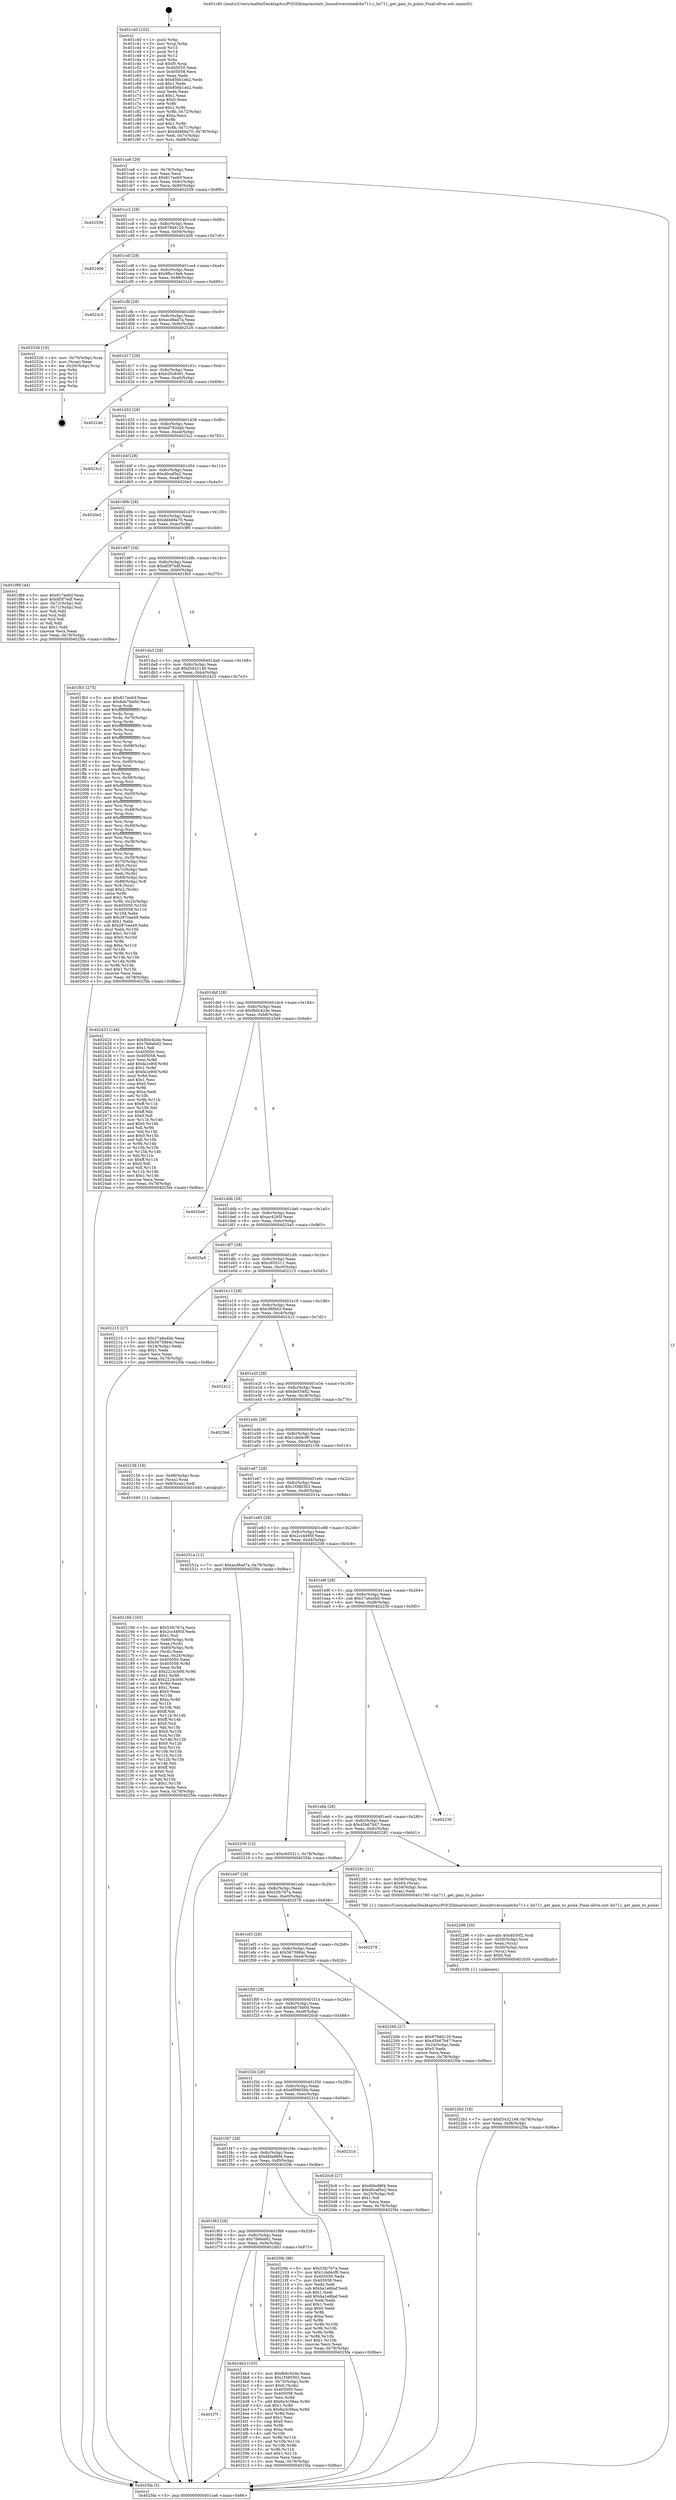 digraph "0x401c40" {
  label = "0x401c40 (/mnt/c/Users/mathe/Desktop/tcc/POCII/binaries/extr_linuxdriversiioadchx711.c_hx711_get_gain_to_pulse_Final-ollvm.out::main(0))"
  labelloc = "t"
  node[shape=record]

  Entry [label="",width=0.3,height=0.3,shape=circle,fillcolor=black,style=filled]
  "0x401ca6" [label="{
     0x401ca6 [29]\l
     | [instrs]\l
     &nbsp;&nbsp;0x401ca6 \<+3\>: mov -0x78(%rbp),%eax\l
     &nbsp;&nbsp;0x401ca9 \<+2\>: mov %eax,%ecx\l
     &nbsp;&nbsp;0x401cab \<+6\>: sub $0x817eefcf,%ecx\l
     &nbsp;&nbsp;0x401cb1 \<+6\>: mov %eax,-0x8c(%rbp)\l
     &nbsp;&nbsp;0x401cb7 \<+6\>: mov %ecx,-0x90(%rbp)\l
     &nbsp;&nbsp;0x401cbd \<+6\>: je 0000000000402539 \<main+0x8f9\>\l
  }"]
  "0x402539" [label="{
     0x402539\l
  }", style=dashed]
  "0x401cc3" [label="{
     0x401cc3 [28]\l
     | [instrs]\l
     &nbsp;&nbsp;0x401cc3 \<+5\>: jmp 0000000000401cc8 \<main+0x88\>\l
     &nbsp;&nbsp;0x401cc8 \<+6\>: mov -0x8c(%rbp),%eax\l
     &nbsp;&nbsp;0x401cce \<+5\>: sub $0x979dd120,%eax\l
     &nbsp;&nbsp;0x401cd3 \<+6\>: mov %eax,-0x94(%rbp)\l
     &nbsp;&nbsp;0x401cd9 \<+6\>: je 0000000000402406 \<main+0x7c6\>\l
  }"]
  Exit [label="",width=0.3,height=0.3,shape=circle,fillcolor=black,style=filled,peripheries=2]
  "0x402406" [label="{
     0x402406\l
  }", style=dashed]
  "0x401cdf" [label="{
     0x401cdf [28]\l
     | [instrs]\l
     &nbsp;&nbsp;0x401cdf \<+5\>: jmp 0000000000401ce4 \<main+0xa4\>\l
     &nbsp;&nbsp;0x401ce4 \<+6\>: mov -0x8c(%rbp),%eax\l
     &nbsp;&nbsp;0x401cea \<+5\>: sub $0x9fbc19e6,%eax\l
     &nbsp;&nbsp;0x401cef \<+6\>: mov %eax,-0x98(%rbp)\l
     &nbsp;&nbsp;0x401cf5 \<+6\>: je 00000000004022c5 \<main+0x685\>\l
  }"]
  "0x401f7f" [label="{
     0x401f7f\l
  }", style=dashed]
  "0x4022c5" [label="{
     0x4022c5\l
  }", style=dashed]
  "0x401cfb" [label="{
     0x401cfb [28]\l
     | [instrs]\l
     &nbsp;&nbsp;0x401cfb \<+5\>: jmp 0000000000401d00 \<main+0xc0\>\l
     &nbsp;&nbsp;0x401d00 \<+6\>: mov -0x8c(%rbp),%eax\l
     &nbsp;&nbsp;0x401d06 \<+5\>: sub $0xacd8ad7a,%eax\l
     &nbsp;&nbsp;0x401d0b \<+6\>: mov %eax,-0x9c(%rbp)\l
     &nbsp;&nbsp;0x401d11 \<+6\>: je 0000000000402526 \<main+0x8e6\>\l
  }"]
  "0x4024b3" [label="{
     0x4024b3 [103]\l
     | [instrs]\l
     &nbsp;&nbsp;0x4024b3 \<+5\>: mov $0xfb0c42de,%eax\l
     &nbsp;&nbsp;0x4024b8 \<+5\>: mov $0x1f380302,%ecx\l
     &nbsp;&nbsp;0x4024bd \<+4\>: mov -0x70(%rbp),%rdx\l
     &nbsp;&nbsp;0x4024c1 \<+6\>: movl $0x0,(%rdx)\l
     &nbsp;&nbsp;0x4024c7 \<+7\>: mov 0x405050,%esi\l
     &nbsp;&nbsp;0x4024ce \<+7\>: mov 0x405058,%edi\l
     &nbsp;&nbsp;0x4024d5 \<+3\>: mov %esi,%r8d\l
     &nbsp;&nbsp;0x4024d8 \<+7\>: add $0x6a3c58aa,%r8d\l
     &nbsp;&nbsp;0x4024df \<+4\>: sub $0x1,%r8d\l
     &nbsp;&nbsp;0x4024e3 \<+7\>: sub $0x6a3c58aa,%r8d\l
     &nbsp;&nbsp;0x4024ea \<+4\>: imul %r8d,%esi\l
     &nbsp;&nbsp;0x4024ee \<+3\>: and $0x1,%esi\l
     &nbsp;&nbsp;0x4024f1 \<+3\>: cmp $0x0,%esi\l
     &nbsp;&nbsp;0x4024f4 \<+4\>: sete %r9b\l
     &nbsp;&nbsp;0x4024f8 \<+3\>: cmp $0xa,%edi\l
     &nbsp;&nbsp;0x4024fb \<+4\>: setl %r10b\l
     &nbsp;&nbsp;0x4024ff \<+3\>: mov %r9b,%r11b\l
     &nbsp;&nbsp;0x402502 \<+3\>: and %r10b,%r11b\l
     &nbsp;&nbsp;0x402505 \<+3\>: xor %r10b,%r9b\l
     &nbsp;&nbsp;0x402508 \<+3\>: or %r9b,%r11b\l
     &nbsp;&nbsp;0x40250b \<+4\>: test $0x1,%r11b\l
     &nbsp;&nbsp;0x40250f \<+3\>: cmovne %ecx,%eax\l
     &nbsp;&nbsp;0x402512 \<+3\>: mov %eax,-0x78(%rbp)\l
     &nbsp;&nbsp;0x402515 \<+5\>: jmp 00000000004025fa \<main+0x9ba\>\l
  }"]
  "0x402526" [label="{
     0x402526 [19]\l
     | [instrs]\l
     &nbsp;&nbsp;0x402526 \<+4\>: mov -0x70(%rbp),%rax\l
     &nbsp;&nbsp;0x40252a \<+2\>: mov (%rax),%eax\l
     &nbsp;&nbsp;0x40252c \<+4\>: lea -0x20(%rbp),%rsp\l
     &nbsp;&nbsp;0x402530 \<+1\>: pop %rbx\l
     &nbsp;&nbsp;0x402531 \<+2\>: pop %r12\l
     &nbsp;&nbsp;0x402533 \<+2\>: pop %r14\l
     &nbsp;&nbsp;0x402535 \<+2\>: pop %r15\l
     &nbsp;&nbsp;0x402537 \<+1\>: pop %rbp\l
     &nbsp;&nbsp;0x402538 \<+1\>: ret\l
  }"]
  "0x401d17" [label="{
     0x401d17 [28]\l
     | [instrs]\l
     &nbsp;&nbsp;0x401d17 \<+5\>: jmp 0000000000401d1c \<main+0xdc\>\l
     &nbsp;&nbsp;0x401d1c \<+6\>: mov -0x8c(%rbp),%eax\l
     &nbsp;&nbsp;0x401d22 \<+5\>: sub $0xb20c8491,%eax\l
     &nbsp;&nbsp;0x401d27 \<+6\>: mov %eax,-0xa0(%rbp)\l
     &nbsp;&nbsp;0x401d2d \<+6\>: je 000000000040224b \<main+0x60b\>\l
  }"]
  "0x4022b3" [label="{
     0x4022b3 [18]\l
     | [instrs]\l
     &nbsp;&nbsp;0x4022b3 \<+7\>: movl $0xf3432149,-0x78(%rbp)\l
     &nbsp;&nbsp;0x4022ba \<+6\>: mov %eax,-0xf8(%rbp)\l
     &nbsp;&nbsp;0x4022c0 \<+5\>: jmp 00000000004025fa \<main+0x9ba\>\l
  }"]
  "0x40224b" [label="{
     0x40224b\l
  }", style=dashed]
  "0x401d33" [label="{
     0x401d33 [28]\l
     | [instrs]\l
     &nbsp;&nbsp;0x401d33 \<+5\>: jmp 0000000000401d38 \<main+0xf8\>\l
     &nbsp;&nbsp;0x401d38 \<+6\>: mov -0x8c(%rbp),%eax\l
     &nbsp;&nbsp;0x401d3e \<+5\>: sub $0xbd792dab,%eax\l
     &nbsp;&nbsp;0x401d43 \<+6\>: mov %eax,-0xa4(%rbp)\l
     &nbsp;&nbsp;0x401d49 \<+6\>: je 00000000004023c2 \<main+0x782\>\l
  }"]
  "0x402296" [label="{
     0x402296 [29]\l
     | [instrs]\l
     &nbsp;&nbsp;0x402296 \<+10\>: movabs $0x4030f2,%rdi\l
     &nbsp;&nbsp;0x4022a0 \<+4\>: mov -0x50(%rbp),%rcx\l
     &nbsp;&nbsp;0x4022a4 \<+2\>: mov %eax,(%rcx)\l
     &nbsp;&nbsp;0x4022a6 \<+4\>: mov -0x50(%rbp),%rcx\l
     &nbsp;&nbsp;0x4022aa \<+2\>: mov (%rcx),%esi\l
     &nbsp;&nbsp;0x4022ac \<+2\>: mov $0x0,%al\l
     &nbsp;&nbsp;0x4022ae \<+5\>: call 0000000000401030 \<printf@plt\>\l
     | [calls]\l
     &nbsp;&nbsp;0x401030 \{1\} (unknown)\l
  }"]
  "0x4023c2" [label="{
     0x4023c2\l
  }", style=dashed]
  "0x401d4f" [label="{
     0x401d4f [28]\l
     | [instrs]\l
     &nbsp;&nbsp;0x401d4f \<+5\>: jmp 0000000000401d54 \<main+0x114\>\l
     &nbsp;&nbsp;0x401d54 \<+6\>: mov -0x8c(%rbp),%eax\l
     &nbsp;&nbsp;0x401d5a \<+5\>: sub $0xd0caf5e2,%eax\l
     &nbsp;&nbsp;0x401d5f \<+6\>: mov %eax,-0xa8(%rbp)\l
     &nbsp;&nbsp;0x401d65 \<+6\>: je 00000000004020e3 \<main+0x4a3\>\l
  }"]
  "0x402166" [label="{
     0x402166 [163]\l
     | [instrs]\l
     &nbsp;&nbsp;0x402166 \<+5\>: mov $0x53fc767a,%ecx\l
     &nbsp;&nbsp;0x40216b \<+5\>: mov $0x2cc4495f,%edx\l
     &nbsp;&nbsp;0x402170 \<+3\>: mov $0x1,%sil\l
     &nbsp;&nbsp;0x402173 \<+4\>: mov -0x60(%rbp),%rdi\l
     &nbsp;&nbsp;0x402177 \<+2\>: mov %eax,(%rdi)\l
     &nbsp;&nbsp;0x402179 \<+4\>: mov -0x60(%rbp),%rdi\l
     &nbsp;&nbsp;0x40217d \<+2\>: mov (%rdi),%eax\l
     &nbsp;&nbsp;0x40217f \<+3\>: mov %eax,-0x24(%rbp)\l
     &nbsp;&nbsp;0x402182 \<+7\>: mov 0x405050,%eax\l
     &nbsp;&nbsp;0x402189 \<+8\>: mov 0x405058,%r8d\l
     &nbsp;&nbsp;0x402191 \<+3\>: mov %eax,%r9d\l
     &nbsp;&nbsp;0x402194 \<+7\>: sub $0x2224cb00,%r9d\l
     &nbsp;&nbsp;0x40219b \<+4\>: sub $0x1,%r9d\l
     &nbsp;&nbsp;0x40219f \<+7\>: add $0x2224cb00,%r9d\l
     &nbsp;&nbsp;0x4021a6 \<+4\>: imul %r9d,%eax\l
     &nbsp;&nbsp;0x4021aa \<+3\>: and $0x1,%eax\l
     &nbsp;&nbsp;0x4021ad \<+3\>: cmp $0x0,%eax\l
     &nbsp;&nbsp;0x4021b0 \<+4\>: sete %r10b\l
     &nbsp;&nbsp;0x4021b4 \<+4\>: cmp $0xa,%r8d\l
     &nbsp;&nbsp;0x4021b8 \<+4\>: setl %r11b\l
     &nbsp;&nbsp;0x4021bc \<+3\>: mov %r10b,%bl\l
     &nbsp;&nbsp;0x4021bf \<+3\>: xor $0xff,%bl\l
     &nbsp;&nbsp;0x4021c2 \<+3\>: mov %r11b,%r14b\l
     &nbsp;&nbsp;0x4021c5 \<+4\>: xor $0xff,%r14b\l
     &nbsp;&nbsp;0x4021c9 \<+4\>: xor $0x0,%sil\l
     &nbsp;&nbsp;0x4021cd \<+3\>: mov %bl,%r15b\l
     &nbsp;&nbsp;0x4021d0 \<+4\>: and $0x0,%r15b\l
     &nbsp;&nbsp;0x4021d4 \<+3\>: and %sil,%r10b\l
     &nbsp;&nbsp;0x4021d7 \<+3\>: mov %r14b,%r12b\l
     &nbsp;&nbsp;0x4021da \<+4\>: and $0x0,%r12b\l
     &nbsp;&nbsp;0x4021de \<+3\>: and %sil,%r11b\l
     &nbsp;&nbsp;0x4021e1 \<+3\>: or %r10b,%r15b\l
     &nbsp;&nbsp;0x4021e4 \<+3\>: or %r11b,%r12b\l
     &nbsp;&nbsp;0x4021e7 \<+3\>: xor %r12b,%r15b\l
     &nbsp;&nbsp;0x4021ea \<+3\>: or %r14b,%bl\l
     &nbsp;&nbsp;0x4021ed \<+3\>: xor $0xff,%bl\l
     &nbsp;&nbsp;0x4021f0 \<+4\>: or $0x0,%sil\l
     &nbsp;&nbsp;0x4021f4 \<+3\>: and %sil,%bl\l
     &nbsp;&nbsp;0x4021f7 \<+3\>: or %bl,%r15b\l
     &nbsp;&nbsp;0x4021fa \<+4\>: test $0x1,%r15b\l
     &nbsp;&nbsp;0x4021fe \<+3\>: cmovne %edx,%ecx\l
     &nbsp;&nbsp;0x402201 \<+3\>: mov %ecx,-0x78(%rbp)\l
     &nbsp;&nbsp;0x402204 \<+5\>: jmp 00000000004025fa \<main+0x9ba\>\l
  }"]
  "0x4020e3" [label="{
     0x4020e3\l
  }", style=dashed]
  "0x401d6b" [label="{
     0x401d6b [28]\l
     | [instrs]\l
     &nbsp;&nbsp;0x401d6b \<+5\>: jmp 0000000000401d70 \<main+0x130\>\l
     &nbsp;&nbsp;0x401d70 \<+6\>: mov -0x8c(%rbp),%eax\l
     &nbsp;&nbsp;0x401d76 \<+5\>: sub $0xdd468a70,%eax\l
     &nbsp;&nbsp;0x401d7b \<+6\>: mov %eax,-0xac(%rbp)\l
     &nbsp;&nbsp;0x401d81 \<+6\>: je 0000000000401f89 \<main+0x349\>\l
  }"]
  "0x401f63" [label="{
     0x401f63 [28]\l
     | [instrs]\l
     &nbsp;&nbsp;0x401f63 \<+5\>: jmp 0000000000401f68 \<main+0x328\>\l
     &nbsp;&nbsp;0x401f68 \<+6\>: mov -0x8c(%rbp),%eax\l
     &nbsp;&nbsp;0x401f6e \<+5\>: sub $0x7fe6eb92,%eax\l
     &nbsp;&nbsp;0x401f73 \<+6\>: mov %eax,-0xf4(%rbp)\l
     &nbsp;&nbsp;0x401f79 \<+6\>: je 00000000004024b3 \<main+0x873\>\l
  }"]
  "0x401f89" [label="{
     0x401f89 [44]\l
     | [instrs]\l
     &nbsp;&nbsp;0x401f89 \<+5\>: mov $0x817eefcf,%eax\l
     &nbsp;&nbsp;0x401f8e \<+5\>: mov $0xdf3f7edf,%ecx\l
     &nbsp;&nbsp;0x401f93 \<+3\>: mov -0x72(%rbp),%dl\l
     &nbsp;&nbsp;0x401f96 \<+4\>: mov -0x71(%rbp),%sil\l
     &nbsp;&nbsp;0x401f9a \<+3\>: mov %dl,%dil\l
     &nbsp;&nbsp;0x401f9d \<+3\>: and %sil,%dil\l
     &nbsp;&nbsp;0x401fa0 \<+3\>: xor %sil,%dl\l
     &nbsp;&nbsp;0x401fa3 \<+3\>: or %dl,%dil\l
     &nbsp;&nbsp;0x401fa6 \<+4\>: test $0x1,%dil\l
     &nbsp;&nbsp;0x401faa \<+3\>: cmovne %ecx,%eax\l
     &nbsp;&nbsp;0x401fad \<+3\>: mov %eax,-0x78(%rbp)\l
     &nbsp;&nbsp;0x401fb0 \<+5\>: jmp 00000000004025fa \<main+0x9ba\>\l
  }"]
  "0x401d87" [label="{
     0x401d87 [28]\l
     | [instrs]\l
     &nbsp;&nbsp;0x401d87 \<+5\>: jmp 0000000000401d8c \<main+0x14c\>\l
     &nbsp;&nbsp;0x401d8c \<+6\>: mov -0x8c(%rbp),%eax\l
     &nbsp;&nbsp;0x401d92 \<+5\>: sub $0xdf3f7edf,%eax\l
     &nbsp;&nbsp;0x401d97 \<+6\>: mov %eax,-0xb0(%rbp)\l
     &nbsp;&nbsp;0x401d9d \<+6\>: je 0000000000401fb5 \<main+0x375\>\l
  }"]
  "0x4025fa" [label="{
     0x4025fa [5]\l
     | [instrs]\l
     &nbsp;&nbsp;0x4025fa \<+5\>: jmp 0000000000401ca6 \<main+0x66\>\l
  }"]
  "0x401c40" [label="{
     0x401c40 [102]\l
     | [instrs]\l
     &nbsp;&nbsp;0x401c40 \<+1\>: push %rbp\l
     &nbsp;&nbsp;0x401c41 \<+3\>: mov %rsp,%rbp\l
     &nbsp;&nbsp;0x401c44 \<+2\>: push %r15\l
     &nbsp;&nbsp;0x401c46 \<+2\>: push %r14\l
     &nbsp;&nbsp;0x401c48 \<+2\>: push %r12\l
     &nbsp;&nbsp;0x401c4a \<+1\>: push %rbx\l
     &nbsp;&nbsp;0x401c4b \<+7\>: sub $0xf0,%rsp\l
     &nbsp;&nbsp;0x401c52 \<+7\>: mov 0x405050,%eax\l
     &nbsp;&nbsp;0x401c59 \<+7\>: mov 0x405058,%ecx\l
     &nbsp;&nbsp;0x401c60 \<+2\>: mov %eax,%edx\l
     &nbsp;&nbsp;0x401c62 \<+6\>: sub $0x856b1eb2,%edx\l
     &nbsp;&nbsp;0x401c68 \<+3\>: sub $0x1,%edx\l
     &nbsp;&nbsp;0x401c6b \<+6\>: add $0x856b1eb2,%edx\l
     &nbsp;&nbsp;0x401c71 \<+3\>: imul %edx,%eax\l
     &nbsp;&nbsp;0x401c74 \<+3\>: and $0x1,%eax\l
     &nbsp;&nbsp;0x401c77 \<+3\>: cmp $0x0,%eax\l
     &nbsp;&nbsp;0x401c7a \<+4\>: sete %r8b\l
     &nbsp;&nbsp;0x401c7e \<+4\>: and $0x1,%r8b\l
     &nbsp;&nbsp;0x401c82 \<+4\>: mov %r8b,-0x72(%rbp)\l
     &nbsp;&nbsp;0x401c86 \<+3\>: cmp $0xa,%ecx\l
     &nbsp;&nbsp;0x401c89 \<+4\>: setl %r8b\l
     &nbsp;&nbsp;0x401c8d \<+4\>: and $0x1,%r8b\l
     &nbsp;&nbsp;0x401c91 \<+4\>: mov %r8b,-0x71(%rbp)\l
     &nbsp;&nbsp;0x401c95 \<+7\>: movl $0xdd468a70,-0x78(%rbp)\l
     &nbsp;&nbsp;0x401c9c \<+3\>: mov %edi,-0x7c(%rbp)\l
     &nbsp;&nbsp;0x401c9f \<+7\>: mov %rsi,-0x88(%rbp)\l
  }"]
  "0x4020fe" [label="{
     0x4020fe [88]\l
     | [instrs]\l
     &nbsp;&nbsp;0x4020fe \<+5\>: mov $0x53fc767a,%eax\l
     &nbsp;&nbsp;0x402103 \<+5\>: mov $0x1cbd4cf8,%ecx\l
     &nbsp;&nbsp;0x402108 \<+7\>: mov 0x405050,%edx\l
     &nbsp;&nbsp;0x40210f \<+7\>: mov 0x405058,%esi\l
     &nbsp;&nbsp;0x402116 \<+2\>: mov %edx,%edi\l
     &nbsp;&nbsp;0x402118 \<+6\>: sub $0xba1e6baf,%edi\l
     &nbsp;&nbsp;0x40211e \<+3\>: sub $0x1,%edi\l
     &nbsp;&nbsp;0x402121 \<+6\>: add $0xba1e6baf,%edi\l
     &nbsp;&nbsp;0x402127 \<+3\>: imul %edi,%edx\l
     &nbsp;&nbsp;0x40212a \<+3\>: and $0x1,%edx\l
     &nbsp;&nbsp;0x40212d \<+3\>: cmp $0x0,%edx\l
     &nbsp;&nbsp;0x402130 \<+4\>: sete %r8b\l
     &nbsp;&nbsp;0x402134 \<+3\>: cmp $0xa,%esi\l
     &nbsp;&nbsp;0x402137 \<+4\>: setl %r9b\l
     &nbsp;&nbsp;0x40213b \<+3\>: mov %r8b,%r10b\l
     &nbsp;&nbsp;0x40213e \<+3\>: and %r9b,%r10b\l
     &nbsp;&nbsp;0x402141 \<+3\>: xor %r9b,%r8b\l
     &nbsp;&nbsp;0x402144 \<+3\>: or %r8b,%r10b\l
     &nbsp;&nbsp;0x402147 \<+4\>: test $0x1,%r10b\l
     &nbsp;&nbsp;0x40214b \<+3\>: cmovne %ecx,%eax\l
     &nbsp;&nbsp;0x40214e \<+3\>: mov %eax,-0x78(%rbp)\l
     &nbsp;&nbsp;0x402151 \<+5\>: jmp 00000000004025fa \<main+0x9ba\>\l
  }"]
  "0x401fb5" [label="{
     0x401fb5 [275]\l
     | [instrs]\l
     &nbsp;&nbsp;0x401fb5 \<+5\>: mov $0x817eefcf,%eax\l
     &nbsp;&nbsp;0x401fba \<+5\>: mov $0x6eb7bb0d,%ecx\l
     &nbsp;&nbsp;0x401fbf \<+3\>: mov %rsp,%rdx\l
     &nbsp;&nbsp;0x401fc2 \<+4\>: add $0xfffffffffffffff0,%rdx\l
     &nbsp;&nbsp;0x401fc6 \<+3\>: mov %rdx,%rsp\l
     &nbsp;&nbsp;0x401fc9 \<+4\>: mov %rdx,-0x70(%rbp)\l
     &nbsp;&nbsp;0x401fcd \<+3\>: mov %rsp,%rdx\l
     &nbsp;&nbsp;0x401fd0 \<+4\>: add $0xfffffffffffffff0,%rdx\l
     &nbsp;&nbsp;0x401fd4 \<+3\>: mov %rdx,%rsp\l
     &nbsp;&nbsp;0x401fd7 \<+3\>: mov %rsp,%rsi\l
     &nbsp;&nbsp;0x401fda \<+4\>: add $0xfffffffffffffff0,%rsi\l
     &nbsp;&nbsp;0x401fde \<+3\>: mov %rsi,%rsp\l
     &nbsp;&nbsp;0x401fe1 \<+4\>: mov %rsi,-0x68(%rbp)\l
     &nbsp;&nbsp;0x401fe5 \<+3\>: mov %rsp,%rsi\l
     &nbsp;&nbsp;0x401fe8 \<+4\>: add $0xfffffffffffffff0,%rsi\l
     &nbsp;&nbsp;0x401fec \<+3\>: mov %rsi,%rsp\l
     &nbsp;&nbsp;0x401fef \<+4\>: mov %rsi,-0x60(%rbp)\l
     &nbsp;&nbsp;0x401ff3 \<+3\>: mov %rsp,%rsi\l
     &nbsp;&nbsp;0x401ff6 \<+4\>: add $0xfffffffffffffff0,%rsi\l
     &nbsp;&nbsp;0x401ffa \<+3\>: mov %rsi,%rsp\l
     &nbsp;&nbsp;0x401ffd \<+4\>: mov %rsi,-0x58(%rbp)\l
     &nbsp;&nbsp;0x402001 \<+3\>: mov %rsp,%rsi\l
     &nbsp;&nbsp;0x402004 \<+4\>: add $0xfffffffffffffff0,%rsi\l
     &nbsp;&nbsp;0x402008 \<+3\>: mov %rsi,%rsp\l
     &nbsp;&nbsp;0x40200b \<+4\>: mov %rsi,-0x50(%rbp)\l
     &nbsp;&nbsp;0x40200f \<+3\>: mov %rsp,%rsi\l
     &nbsp;&nbsp;0x402012 \<+4\>: add $0xfffffffffffffff0,%rsi\l
     &nbsp;&nbsp;0x402016 \<+3\>: mov %rsi,%rsp\l
     &nbsp;&nbsp;0x402019 \<+4\>: mov %rsi,-0x48(%rbp)\l
     &nbsp;&nbsp;0x40201d \<+3\>: mov %rsp,%rsi\l
     &nbsp;&nbsp;0x402020 \<+4\>: add $0xfffffffffffffff0,%rsi\l
     &nbsp;&nbsp;0x402024 \<+3\>: mov %rsi,%rsp\l
     &nbsp;&nbsp;0x402027 \<+4\>: mov %rsi,-0x40(%rbp)\l
     &nbsp;&nbsp;0x40202b \<+3\>: mov %rsp,%rsi\l
     &nbsp;&nbsp;0x40202e \<+4\>: add $0xfffffffffffffff0,%rsi\l
     &nbsp;&nbsp;0x402032 \<+3\>: mov %rsi,%rsp\l
     &nbsp;&nbsp;0x402035 \<+4\>: mov %rsi,-0x38(%rbp)\l
     &nbsp;&nbsp;0x402039 \<+3\>: mov %rsp,%rsi\l
     &nbsp;&nbsp;0x40203c \<+4\>: add $0xfffffffffffffff0,%rsi\l
     &nbsp;&nbsp;0x402040 \<+3\>: mov %rsi,%rsp\l
     &nbsp;&nbsp;0x402043 \<+4\>: mov %rsi,-0x30(%rbp)\l
     &nbsp;&nbsp;0x402047 \<+4\>: mov -0x70(%rbp),%rsi\l
     &nbsp;&nbsp;0x40204b \<+6\>: movl $0x0,(%rsi)\l
     &nbsp;&nbsp;0x402051 \<+3\>: mov -0x7c(%rbp),%edi\l
     &nbsp;&nbsp;0x402054 \<+2\>: mov %edi,(%rdx)\l
     &nbsp;&nbsp;0x402056 \<+4\>: mov -0x68(%rbp),%rsi\l
     &nbsp;&nbsp;0x40205a \<+7\>: mov -0x88(%rbp),%r8\l
     &nbsp;&nbsp;0x402061 \<+3\>: mov %r8,(%rsi)\l
     &nbsp;&nbsp;0x402064 \<+3\>: cmpl $0x2,(%rdx)\l
     &nbsp;&nbsp;0x402067 \<+4\>: setne %r9b\l
     &nbsp;&nbsp;0x40206b \<+4\>: and $0x1,%r9b\l
     &nbsp;&nbsp;0x40206f \<+4\>: mov %r9b,-0x25(%rbp)\l
     &nbsp;&nbsp;0x402073 \<+8\>: mov 0x405050,%r10d\l
     &nbsp;&nbsp;0x40207b \<+8\>: mov 0x405058,%r11d\l
     &nbsp;&nbsp;0x402083 \<+3\>: mov %r10d,%ebx\l
     &nbsp;&nbsp;0x402086 \<+6\>: add $0x287cee49,%ebx\l
     &nbsp;&nbsp;0x40208c \<+3\>: sub $0x1,%ebx\l
     &nbsp;&nbsp;0x40208f \<+6\>: sub $0x287cee49,%ebx\l
     &nbsp;&nbsp;0x402095 \<+4\>: imul %ebx,%r10d\l
     &nbsp;&nbsp;0x402099 \<+4\>: and $0x1,%r10d\l
     &nbsp;&nbsp;0x40209d \<+4\>: cmp $0x0,%r10d\l
     &nbsp;&nbsp;0x4020a1 \<+4\>: sete %r9b\l
     &nbsp;&nbsp;0x4020a5 \<+4\>: cmp $0xa,%r11d\l
     &nbsp;&nbsp;0x4020a9 \<+4\>: setl %r14b\l
     &nbsp;&nbsp;0x4020ad \<+3\>: mov %r9b,%r15b\l
     &nbsp;&nbsp;0x4020b0 \<+3\>: and %r14b,%r15b\l
     &nbsp;&nbsp;0x4020b3 \<+3\>: xor %r14b,%r9b\l
     &nbsp;&nbsp;0x4020b6 \<+3\>: or %r9b,%r15b\l
     &nbsp;&nbsp;0x4020b9 \<+4\>: test $0x1,%r15b\l
     &nbsp;&nbsp;0x4020bd \<+3\>: cmovne %ecx,%eax\l
     &nbsp;&nbsp;0x4020c0 \<+3\>: mov %eax,-0x78(%rbp)\l
     &nbsp;&nbsp;0x4020c3 \<+5\>: jmp 00000000004025fa \<main+0x9ba\>\l
  }"]
  "0x401da3" [label="{
     0x401da3 [28]\l
     | [instrs]\l
     &nbsp;&nbsp;0x401da3 \<+5\>: jmp 0000000000401da8 \<main+0x168\>\l
     &nbsp;&nbsp;0x401da8 \<+6\>: mov -0x8c(%rbp),%eax\l
     &nbsp;&nbsp;0x401dae \<+5\>: sub $0xf3432149,%eax\l
     &nbsp;&nbsp;0x401db3 \<+6\>: mov %eax,-0xb4(%rbp)\l
     &nbsp;&nbsp;0x401db9 \<+6\>: je 0000000000402423 \<main+0x7e3\>\l
  }"]
  "0x401f47" [label="{
     0x401f47 [28]\l
     | [instrs]\l
     &nbsp;&nbsp;0x401f47 \<+5\>: jmp 0000000000401f4c \<main+0x30c\>\l
     &nbsp;&nbsp;0x401f4c \<+6\>: mov -0x8c(%rbp),%eax\l
     &nbsp;&nbsp;0x401f52 \<+5\>: sub $0x6fde88f4,%eax\l
     &nbsp;&nbsp;0x401f57 \<+6\>: mov %eax,-0xf0(%rbp)\l
     &nbsp;&nbsp;0x401f5d \<+6\>: je 00000000004020fe \<main+0x4be\>\l
  }"]
  "0x40231d" [label="{
     0x40231d\l
  }", style=dashed]
  "0x402423" [label="{
     0x402423 [144]\l
     | [instrs]\l
     &nbsp;&nbsp;0x402423 \<+5\>: mov $0xfb0c42de,%eax\l
     &nbsp;&nbsp;0x402428 \<+5\>: mov $0x7fe6eb92,%ecx\l
     &nbsp;&nbsp;0x40242d \<+2\>: mov $0x1,%dl\l
     &nbsp;&nbsp;0x40242f \<+7\>: mov 0x405050,%esi\l
     &nbsp;&nbsp;0x402436 \<+7\>: mov 0x405058,%edi\l
     &nbsp;&nbsp;0x40243d \<+3\>: mov %esi,%r8d\l
     &nbsp;&nbsp;0x402440 \<+7\>: add $0xfa1e90f,%r8d\l
     &nbsp;&nbsp;0x402447 \<+4\>: sub $0x1,%r8d\l
     &nbsp;&nbsp;0x40244b \<+7\>: sub $0xfa1e90f,%r8d\l
     &nbsp;&nbsp;0x402452 \<+4\>: imul %r8d,%esi\l
     &nbsp;&nbsp;0x402456 \<+3\>: and $0x1,%esi\l
     &nbsp;&nbsp;0x402459 \<+3\>: cmp $0x0,%esi\l
     &nbsp;&nbsp;0x40245c \<+4\>: sete %r9b\l
     &nbsp;&nbsp;0x402460 \<+3\>: cmp $0xa,%edi\l
     &nbsp;&nbsp;0x402463 \<+4\>: setl %r10b\l
     &nbsp;&nbsp;0x402467 \<+3\>: mov %r9b,%r11b\l
     &nbsp;&nbsp;0x40246a \<+4\>: xor $0xff,%r11b\l
     &nbsp;&nbsp;0x40246e \<+3\>: mov %r10b,%bl\l
     &nbsp;&nbsp;0x402471 \<+3\>: xor $0xff,%bl\l
     &nbsp;&nbsp;0x402474 \<+3\>: xor $0x0,%dl\l
     &nbsp;&nbsp;0x402477 \<+3\>: mov %r11b,%r14b\l
     &nbsp;&nbsp;0x40247a \<+4\>: and $0x0,%r14b\l
     &nbsp;&nbsp;0x40247e \<+3\>: and %dl,%r9b\l
     &nbsp;&nbsp;0x402481 \<+3\>: mov %bl,%r15b\l
     &nbsp;&nbsp;0x402484 \<+4\>: and $0x0,%r15b\l
     &nbsp;&nbsp;0x402488 \<+3\>: and %dl,%r10b\l
     &nbsp;&nbsp;0x40248b \<+3\>: or %r9b,%r14b\l
     &nbsp;&nbsp;0x40248e \<+3\>: or %r10b,%r15b\l
     &nbsp;&nbsp;0x402491 \<+3\>: xor %r15b,%r14b\l
     &nbsp;&nbsp;0x402494 \<+3\>: or %bl,%r11b\l
     &nbsp;&nbsp;0x402497 \<+4\>: xor $0xff,%r11b\l
     &nbsp;&nbsp;0x40249b \<+3\>: or $0x0,%dl\l
     &nbsp;&nbsp;0x40249e \<+3\>: and %dl,%r11b\l
     &nbsp;&nbsp;0x4024a1 \<+3\>: or %r11b,%r14b\l
     &nbsp;&nbsp;0x4024a4 \<+4\>: test $0x1,%r14b\l
     &nbsp;&nbsp;0x4024a8 \<+3\>: cmovne %ecx,%eax\l
     &nbsp;&nbsp;0x4024ab \<+3\>: mov %eax,-0x78(%rbp)\l
     &nbsp;&nbsp;0x4024ae \<+5\>: jmp 00000000004025fa \<main+0x9ba\>\l
  }"]
  "0x401dbf" [label="{
     0x401dbf [28]\l
     | [instrs]\l
     &nbsp;&nbsp;0x401dbf \<+5\>: jmp 0000000000401dc4 \<main+0x184\>\l
     &nbsp;&nbsp;0x401dc4 \<+6\>: mov -0x8c(%rbp),%eax\l
     &nbsp;&nbsp;0x401dca \<+5\>: sub $0xfb0c42de,%eax\l
     &nbsp;&nbsp;0x401dcf \<+6\>: mov %eax,-0xb8(%rbp)\l
     &nbsp;&nbsp;0x401dd5 \<+6\>: je 00000000004025e9 \<main+0x9a9\>\l
  }"]
  "0x401f2b" [label="{
     0x401f2b [28]\l
     | [instrs]\l
     &nbsp;&nbsp;0x401f2b \<+5\>: jmp 0000000000401f30 \<main+0x2f0\>\l
     &nbsp;&nbsp;0x401f30 \<+6\>: mov -0x8c(%rbp),%eax\l
     &nbsp;&nbsp;0x401f36 \<+5\>: sub $0x6f0965bb,%eax\l
     &nbsp;&nbsp;0x401f3b \<+6\>: mov %eax,-0xec(%rbp)\l
     &nbsp;&nbsp;0x401f41 \<+6\>: je 000000000040231d \<main+0x6dd\>\l
  }"]
  "0x4025e9" [label="{
     0x4025e9\l
  }", style=dashed]
  "0x401ddb" [label="{
     0x401ddb [28]\l
     | [instrs]\l
     &nbsp;&nbsp;0x401ddb \<+5\>: jmp 0000000000401de0 \<main+0x1a0\>\l
     &nbsp;&nbsp;0x401de0 \<+6\>: mov -0x8c(%rbp),%eax\l
     &nbsp;&nbsp;0x401de6 \<+5\>: sub $0xac4295f,%eax\l
     &nbsp;&nbsp;0x401deb \<+6\>: mov %eax,-0xbc(%rbp)\l
     &nbsp;&nbsp;0x401df1 \<+6\>: je 00000000004025a5 \<main+0x965\>\l
  }"]
  "0x4020c8" [label="{
     0x4020c8 [27]\l
     | [instrs]\l
     &nbsp;&nbsp;0x4020c8 \<+5\>: mov $0x6fde88f4,%eax\l
     &nbsp;&nbsp;0x4020cd \<+5\>: mov $0xd0caf5e2,%ecx\l
     &nbsp;&nbsp;0x4020d2 \<+3\>: mov -0x25(%rbp),%dl\l
     &nbsp;&nbsp;0x4020d5 \<+3\>: test $0x1,%dl\l
     &nbsp;&nbsp;0x4020d8 \<+3\>: cmovne %ecx,%eax\l
     &nbsp;&nbsp;0x4020db \<+3\>: mov %eax,-0x78(%rbp)\l
     &nbsp;&nbsp;0x4020de \<+5\>: jmp 00000000004025fa \<main+0x9ba\>\l
  }"]
  "0x4025a5" [label="{
     0x4025a5\l
  }", style=dashed]
  "0x401df7" [label="{
     0x401df7 [28]\l
     | [instrs]\l
     &nbsp;&nbsp;0x401df7 \<+5\>: jmp 0000000000401dfc \<main+0x1bc\>\l
     &nbsp;&nbsp;0x401dfc \<+6\>: mov -0x8c(%rbp),%eax\l
     &nbsp;&nbsp;0x401e02 \<+5\>: sub $0xc655311,%eax\l
     &nbsp;&nbsp;0x401e07 \<+6\>: mov %eax,-0xc0(%rbp)\l
     &nbsp;&nbsp;0x401e0d \<+6\>: je 0000000000402215 \<main+0x5d5\>\l
  }"]
  "0x401f0f" [label="{
     0x401f0f [28]\l
     | [instrs]\l
     &nbsp;&nbsp;0x401f0f \<+5\>: jmp 0000000000401f14 \<main+0x2d4\>\l
     &nbsp;&nbsp;0x401f14 \<+6\>: mov -0x8c(%rbp),%eax\l
     &nbsp;&nbsp;0x401f1a \<+5\>: sub $0x6eb7bb0d,%eax\l
     &nbsp;&nbsp;0x401f1f \<+6\>: mov %eax,-0xe8(%rbp)\l
     &nbsp;&nbsp;0x401f25 \<+6\>: je 00000000004020c8 \<main+0x488\>\l
  }"]
  "0x402215" [label="{
     0x402215 [27]\l
     | [instrs]\l
     &nbsp;&nbsp;0x402215 \<+5\>: mov $0x37a6a4bb,%eax\l
     &nbsp;&nbsp;0x40221a \<+5\>: mov $0x5675864c,%ecx\l
     &nbsp;&nbsp;0x40221f \<+3\>: mov -0x24(%rbp),%edx\l
     &nbsp;&nbsp;0x402222 \<+3\>: cmp $0x1,%edx\l
     &nbsp;&nbsp;0x402225 \<+3\>: cmovl %ecx,%eax\l
     &nbsp;&nbsp;0x402228 \<+3\>: mov %eax,-0x78(%rbp)\l
     &nbsp;&nbsp;0x40222b \<+5\>: jmp 00000000004025fa \<main+0x9ba\>\l
  }"]
  "0x401e13" [label="{
     0x401e13 [28]\l
     | [instrs]\l
     &nbsp;&nbsp;0x401e13 \<+5\>: jmp 0000000000401e18 \<main+0x1d8\>\l
     &nbsp;&nbsp;0x401e18 \<+6\>: mov -0x8c(%rbp),%eax\l
     &nbsp;&nbsp;0x401e1e \<+5\>: sub $0xcf8f4d3,%eax\l
     &nbsp;&nbsp;0x401e23 \<+6\>: mov %eax,-0xc4(%rbp)\l
     &nbsp;&nbsp;0x401e29 \<+6\>: je 0000000000402412 \<main+0x7d2\>\l
  }"]
  "0x402266" [label="{
     0x402266 [27]\l
     | [instrs]\l
     &nbsp;&nbsp;0x402266 \<+5\>: mov $0x979dd120,%eax\l
     &nbsp;&nbsp;0x40226b \<+5\>: mov $0x45b67b47,%ecx\l
     &nbsp;&nbsp;0x402270 \<+3\>: mov -0x24(%rbp),%edx\l
     &nbsp;&nbsp;0x402273 \<+3\>: cmp $0x0,%edx\l
     &nbsp;&nbsp;0x402276 \<+3\>: cmove %ecx,%eax\l
     &nbsp;&nbsp;0x402279 \<+3\>: mov %eax,-0x78(%rbp)\l
     &nbsp;&nbsp;0x40227c \<+5\>: jmp 00000000004025fa \<main+0x9ba\>\l
  }"]
  "0x402412" [label="{
     0x402412\l
  }", style=dashed]
  "0x401e2f" [label="{
     0x401e2f [28]\l
     | [instrs]\l
     &nbsp;&nbsp;0x401e2f \<+5\>: jmp 0000000000401e34 \<main+0x1f4\>\l
     &nbsp;&nbsp;0x401e34 \<+6\>: mov -0x8c(%rbp),%eax\l
     &nbsp;&nbsp;0x401e3a \<+5\>: sub $0xde55482,%eax\l
     &nbsp;&nbsp;0x401e3f \<+6\>: mov %eax,-0xc8(%rbp)\l
     &nbsp;&nbsp;0x401e45 \<+6\>: je 00000000004023b6 \<main+0x776\>\l
  }"]
  "0x401ef3" [label="{
     0x401ef3 [28]\l
     | [instrs]\l
     &nbsp;&nbsp;0x401ef3 \<+5\>: jmp 0000000000401ef8 \<main+0x2b8\>\l
     &nbsp;&nbsp;0x401ef8 \<+6\>: mov -0x8c(%rbp),%eax\l
     &nbsp;&nbsp;0x401efe \<+5\>: sub $0x5675864c,%eax\l
     &nbsp;&nbsp;0x401f03 \<+6\>: mov %eax,-0xe4(%rbp)\l
     &nbsp;&nbsp;0x401f09 \<+6\>: je 0000000000402266 \<main+0x626\>\l
  }"]
  "0x4023b6" [label="{
     0x4023b6\l
  }", style=dashed]
  "0x401e4b" [label="{
     0x401e4b [28]\l
     | [instrs]\l
     &nbsp;&nbsp;0x401e4b \<+5\>: jmp 0000000000401e50 \<main+0x210\>\l
     &nbsp;&nbsp;0x401e50 \<+6\>: mov -0x8c(%rbp),%eax\l
     &nbsp;&nbsp;0x401e56 \<+5\>: sub $0x1cbd4cf8,%eax\l
     &nbsp;&nbsp;0x401e5b \<+6\>: mov %eax,-0xcc(%rbp)\l
     &nbsp;&nbsp;0x401e61 \<+6\>: je 0000000000402156 \<main+0x516\>\l
  }"]
  "0x402578" [label="{
     0x402578\l
  }", style=dashed]
  "0x402156" [label="{
     0x402156 [16]\l
     | [instrs]\l
     &nbsp;&nbsp;0x402156 \<+4\>: mov -0x68(%rbp),%rax\l
     &nbsp;&nbsp;0x40215a \<+3\>: mov (%rax),%rax\l
     &nbsp;&nbsp;0x40215d \<+4\>: mov 0x8(%rax),%rdi\l
     &nbsp;&nbsp;0x402161 \<+5\>: call 0000000000401040 \<atoi@plt\>\l
     | [calls]\l
     &nbsp;&nbsp;0x401040 \{1\} (unknown)\l
  }"]
  "0x401e67" [label="{
     0x401e67 [28]\l
     | [instrs]\l
     &nbsp;&nbsp;0x401e67 \<+5\>: jmp 0000000000401e6c \<main+0x22c\>\l
     &nbsp;&nbsp;0x401e6c \<+6\>: mov -0x8c(%rbp),%eax\l
     &nbsp;&nbsp;0x401e72 \<+5\>: sub $0x1f380302,%eax\l
     &nbsp;&nbsp;0x401e77 \<+6\>: mov %eax,-0xd0(%rbp)\l
     &nbsp;&nbsp;0x401e7d \<+6\>: je 000000000040251a \<main+0x8da\>\l
  }"]
  "0x401ed7" [label="{
     0x401ed7 [28]\l
     | [instrs]\l
     &nbsp;&nbsp;0x401ed7 \<+5\>: jmp 0000000000401edc \<main+0x29c\>\l
     &nbsp;&nbsp;0x401edc \<+6\>: mov -0x8c(%rbp),%eax\l
     &nbsp;&nbsp;0x401ee2 \<+5\>: sub $0x53fc767a,%eax\l
     &nbsp;&nbsp;0x401ee7 \<+6\>: mov %eax,-0xe0(%rbp)\l
     &nbsp;&nbsp;0x401eed \<+6\>: je 0000000000402578 \<main+0x938\>\l
  }"]
  "0x40251a" [label="{
     0x40251a [12]\l
     | [instrs]\l
     &nbsp;&nbsp;0x40251a \<+7\>: movl $0xacd8ad7a,-0x78(%rbp)\l
     &nbsp;&nbsp;0x402521 \<+5\>: jmp 00000000004025fa \<main+0x9ba\>\l
  }"]
  "0x401e83" [label="{
     0x401e83 [28]\l
     | [instrs]\l
     &nbsp;&nbsp;0x401e83 \<+5\>: jmp 0000000000401e88 \<main+0x248\>\l
     &nbsp;&nbsp;0x401e88 \<+6\>: mov -0x8c(%rbp),%eax\l
     &nbsp;&nbsp;0x401e8e \<+5\>: sub $0x2cc4495f,%eax\l
     &nbsp;&nbsp;0x401e93 \<+6\>: mov %eax,-0xd4(%rbp)\l
     &nbsp;&nbsp;0x401e99 \<+6\>: je 0000000000402209 \<main+0x5c9\>\l
  }"]
  "0x402281" [label="{
     0x402281 [21]\l
     | [instrs]\l
     &nbsp;&nbsp;0x402281 \<+4\>: mov -0x58(%rbp),%rax\l
     &nbsp;&nbsp;0x402285 \<+6\>: movl $0x64,(%rax)\l
     &nbsp;&nbsp;0x40228b \<+4\>: mov -0x58(%rbp),%rax\l
     &nbsp;&nbsp;0x40228f \<+2\>: mov (%rax),%edi\l
     &nbsp;&nbsp;0x402291 \<+5\>: call 0000000000401780 \<hx711_get_gain_to_pulse\>\l
     | [calls]\l
     &nbsp;&nbsp;0x401780 \{1\} (/mnt/c/Users/mathe/Desktop/tcc/POCII/binaries/extr_linuxdriversiioadchx711.c_hx711_get_gain_to_pulse_Final-ollvm.out::hx711_get_gain_to_pulse)\l
  }"]
  "0x402209" [label="{
     0x402209 [12]\l
     | [instrs]\l
     &nbsp;&nbsp;0x402209 \<+7\>: movl $0xc655311,-0x78(%rbp)\l
     &nbsp;&nbsp;0x402210 \<+5\>: jmp 00000000004025fa \<main+0x9ba\>\l
  }"]
  "0x401e9f" [label="{
     0x401e9f [28]\l
     | [instrs]\l
     &nbsp;&nbsp;0x401e9f \<+5\>: jmp 0000000000401ea4 \<main+0x264\>\l
     &nbsp;&nbsp;0x401ea4 \<+6\>: mov -0x8c(%rbp),%eax\l
     &nbsp;&nbsp;0x401eaa \<+5\>: sub $0x37a6a4bb,%eax\l
     &nbsp;&nbsp;0x401eaf \<+6\>: mov %eax,-0xd8(%rbp)\l
     &nbsp;&nbsp;0x401eb5 \<+6\>: je 0000000000402230 \<main+0x5f0\>\l
  }"]
  "0x401ebb" [label="{
     0x401ebb [28]\l
     | [instrs]\l
     &nbsp;&nbsp;0x401ebb \<+5\>: jmp 0000000000401ec0 \<main+0x280\>\l
     &nbsp;&nbsp;0x401ec0 \<+6\>: mov -0x8c(%rbp),%eax\l
     &nbsp;&nbsp;0x401ec6 \<+5\>: sub $0x45b67b47,%eax\l
     &nbsp;&nbsp;0x401ecb \<+6\>: mov %eax,-0xdc(%rbp)\l
     &nbsp;&nbsp;0x401ed1 \<+6\>: je 0000000000402281 \<main+0x641\>\l
  }"]
  "0x402230" [label="{
     0x402230\l
  }", style=dashed]
  Entry -> "0x401c40" [label=" 1"]
  "0x401ca6" -> "0x402539" [label=" 0"]
  "0x401ca6" -> "0x401cc3" [label=" 13"]
  "0x402526" -> Exit [label=" 1"]
  "0x401cc3" -> "0x402406" [label=" 0"]
  "0x401cc3" -> "0x401cdf" [label=" 13"]
  "0x40251a" -> "0x4025fa" [label=" 1"]
  "0x401cdf" -> "0x4022c5" [label=" 0"]
  "0x401cdf" -> "0x401cfb" [label=" 13"]
  "0x4024b3" -> "0x4025fa" [label=" 1"]
  "0x401cfb" -> "0x402526" [label=" 1"]
  "0x401cfb" -> "0x401d17" [label=" 12"]
  "0x401f63" -> "0x401f7f" [label=" 0"]
  "0x401d17" -> "0x40224b" [label=" 0"]
  "0x401d17" -> "0x401d33" [label=" 12"]
  "0x401f63" -> "0x4024b3" [label=" 1"]
  "0x401d33" -> "0x4023c2" [label=" 0"]
  "0x401d33" -> "0x401d4f" [label=" 12"]
  "0x402423" -> "0x4025fa" [label=" 1"]
  "0x401d4f" -> "0x4020e3" [label=" 0"]
  "0x401d4f" -> "0x401d6b" [label=" 12"]
  "0x4022b3" -> "0x4025fa" [label=" 1"]
  "0x401d6b" -> "0x401f89" [label=" 1"]
  "0x401d6b" -> "0x401d87" [label=" 11"]
  "0x401f89" -> "0x4025fa" [label=" 1"]
  "0x401c40" -> "0x401ca6" [label=" 1"]
  "0x4025fa" -> "0x401ca6" [label=" 12"]
  "0x402296" -> "0x4022b3" [label=" 1"]
  "0x401d87" -> "0x401fb5" [label=" 1"]
  "0x401d87" -> "0x401da3" [label=" 10"]
  "0x402281" -> "0x402296" [label=" 1"]
  "0x401fb5" -> "0x4025fa" [label=" 1"]
  "0x402215" -> "0x4025fa" [label=" 1"]
  "0x401da3" -> "0x402423" [label=" 1"]
  "0x401da3" -> "0x401dbf" [label=" 9"]
  "0x402209" -> "0x4025fa" [label=" 1"]
  "0x401dbf" -> "0x4025e9" [label=" 0"]
  "0x401dbf" -> "0x401ddb" [label=" 9"]
  "0x402156" -> "0x402166" [label=" 1"]
  "0x401ddb" -> "0x4025a5" [label=" 0"]
  "0x401ddb" -> "0x401df7" [label=" 9"]
  "0x4020fe" -> "0x4025fa" [label=" 1"]
  "0x401df7" -> "0x402215" [label=" 1"]
  "0x401df7" -> "0x401e13" [label=" 8"]
  "0x401f47" -> "0x4020fe" [label=" 1"]
  "0x401e13" -> "0x402412" [label=" 0"]
  "0x401e13" -> "0x401e2f" [label=" 8"]
  "0x402266" -> "0x4025fa" [label=" 1"]
  "0x401e2f" -> "0x4023b6" [label=" 0"]
  "0x401e2f" -> "0x401e4b" [label=" 8"]
  "0x401f2b" -> "0x40231d" [label=" 0"]
  "0x401e4b" -> "0x402156" [label=" 1"]
  "0x401e4b" -> "0x401e67" [label=" 7"]
  "0x402166" -> "0x4025fa" [label=" 1"]
  "0x401e67" -> "0x40251a" [label=" 1"]
  "0x401e67" -> "0x401e83" [label=" 6"]
  "0x401f0f" -> "0x401f2b" [label=" 2"]
  "0x401e83" -> "0x402209" [label=" 1"]
  "0x401e83" -> "0x401e9f" [label=" 5"]
  "0x401f0f" -> "0x4020c8" [label=" 1"]
  "0x401e9f" -> "0x402230" [label=" 0"]
  "0x401e9f" -> "0x401ebb" [label=" 5"]
  "0x401f47" -> "0x401f63" [label=" 1"]
  "0x401ebb" -> "0x402281" [label=" 1"]
  "0x401ebb" -> "0x401ed7" [label=" 4"]
  "0x4020c8" -> "0x4025fa" [label=" 1"]
  "0x401ed7" -> "0x402578" [label=" 0"]
  "0x401ed7" -> "0x401ef3" [label=" 4"]
  "0x401f2b" -> "0x401f47" [label=" 2"]
  "0x401ef3" -> "0x402266" [label=" 1"]
  "0x401ef3" -> "0x401f0f" [label=" 3"]
}
